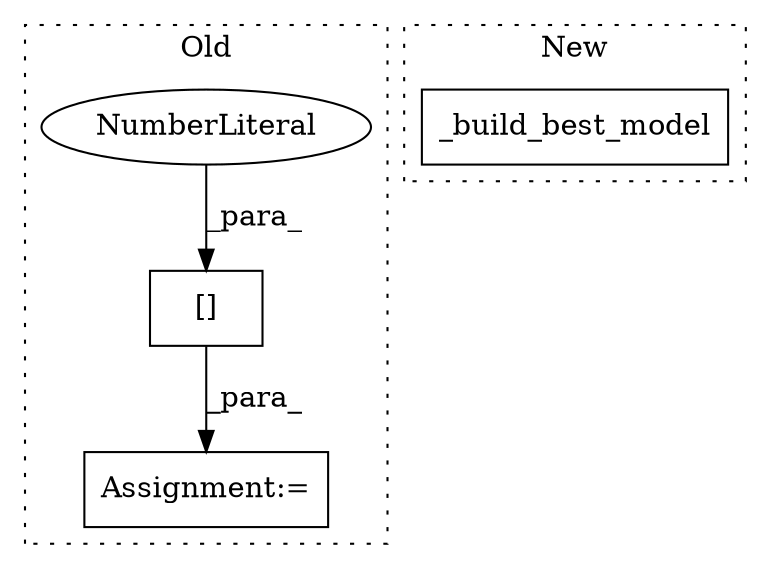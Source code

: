 digraph G {
subgraph cluster0 {
1 [label="[]" a="2" s="723,750" l="26,1" shape="box"];
3 [label="NumberLiteral" a="34" s="749" l="1" shape="ellipse"];
4 [label="Assignment:=" a="7" s="722" l="1" shape="box"];
label = "Old";
style="dotted";
}
subgraph cluster1 {
2 [label="_build_best_model" a="32" s="728" l="19" shape="box"];
label = "New";
style="dotted";
}
1 -> 4 [label="_para_"];
3 -> 1 [label="_para_"];
}